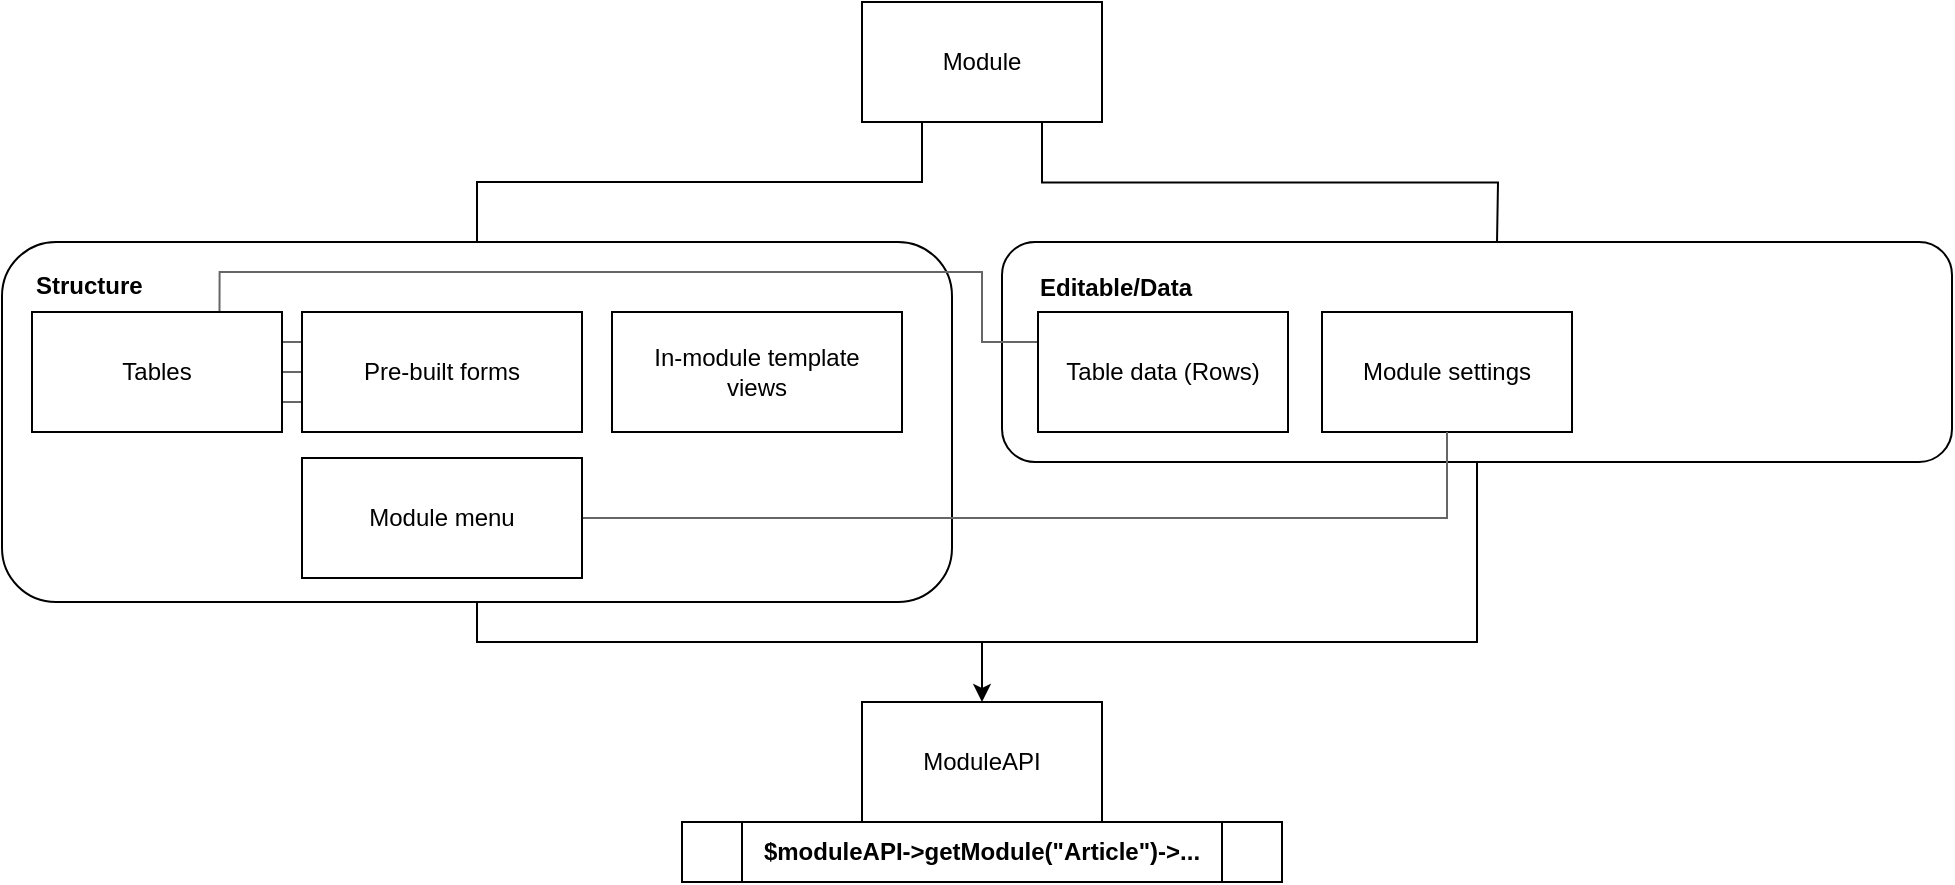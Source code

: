 <mxfile version="22.0.3" type="device">
  <diagram name="Page-1" id="ekCQtS2k-muo0jb5uscP">
    <mxGraphModel dx="2390" dy="1407" grid="1" gridSize="10" guides="1" tooltips="1" connect="1" arrows="1" fold="1" page="1" pageScale="1" pageWidth="40000" pageHeight="40000" math="0" shadow="0">
      <root>
        <mxCell id="0" />
        <mxCell id="1" parent="0" />
        <mxCell id="-hXP8-rpQFcEA_sOL90n-73" style="edgeStyle=orthogonalEdgeStyle;rounded=0;orthogonalLoop=1;jettySize=auto;html=1;exitX=0.5;exitY=1;exitDx=0;exitDy=0;endArrow=none;endFill=0;" edge="1" parent="1" source="-hXP8-rpQFcEA_sOL90n-57">
          <mxGeometry relative="1" as="geometry">
            <mxPoint x="540" y="390" as="targetPoint" />
            <Array as="points">
              <mxPoint x="788" y="380" />
              <mxPoint x="540" y="380" />
            </Array>
          </mxGeometry>
        </mxCell>
        <mxCell id="-hXP8-rpQFcEA_sOL90n-57" value="" style="rounded=1;whiteSpace=wrap;html=1;fillColor=default;" vertex="1" parent="1">
          <mxGeometry x="550" y="180" width="475" height="110" as="geometry" />
        </mxCell>
        <mxCell id="-hXP8-rpQFcEA_sOL90n-72" style="edgeStyle=orthogonalEdgeStyle;rounded=0;orthogonalLoop=1;jettySize=auto;html=1;exitX=0.5;exitY=1;exitDx=0;exitDy=0;entryX=0.5;entryY=0;entryDx=0;entryDy=0;" edge="1" parent="1" source="-hXP8-rpQFcEA_sOL90n-16" target="-hXP8-rpQFcEA_sOL90n-63">
          <mxGeometry relative="1" as="geometry">
            <mxPoint x="540" y="400" as="targetPoint" />
            <Array as="points">
              <mxPoint x="288" y="380" />
              <mxPoint x="540" y="380" />
            </Array>
          </mxGeometry>
        </mxCell>
        <mxCell id="-hXP8-rpQFcEA_sOL90n-16" value="" style="rounded=1;whiteSpace=wrap;html=1;fillColor=default;" vertex="1" parent="1">
          <mxGeometry x="50" y="180" width="475" height="180" as="geometry" />
        </mxCell>
        <mxCell id="-hXP8-rpQFcEA_sOL90n-54" style="edgeStyle=orthogonalEdgeStyle;rounded=0;orthogonalLoop=1;jettySize=auto;html=1;exitX=0.25;exitY=1;exitDx=0;exitDy=0;entryX=0.5;entryY=0;entryDx=0;entryDy=0;endArrow=none;endFill=0;" edge="1" parent="1" source="-hXP8-rpQFcEA_sOL90n-2" target="-hXP8-rpQFcEA_sOL90n-16">
          <mxGeometry relative="1" as="geometry" />
        </mxCell>
        <mxCell id="-hXP8-rpQFcEA_sOL90n-55" style="edgeStyle=orthogonalEdgeStyle;rounded=0;orthogonalLoop=1;jettySize=auto;html=1;exitX=0.75;exitY=1;exitDx=0;exitDy=0;entryX=0.5;entryY=0;entryDx=0;entryDy=0;endArrow=none;endFill=0;" edge="1" parent="1" source="-hXP8-rpQFcEA_sOL90n-2">
          <mxGeometry relative="1" as="geometry">
            <mxPoint x="797.5" y="180.5" as="targetPoint" />
          </mxGeometry>
        </mxCell>
        <mxCell id="-hXP8-rpQFcEA_sOL90n-2" value="Module" style="rounded=0;whiteSpace=wrap;html=1;" vertex="1" parent="1">
          <mxGeometry x="480" y="60" width="120" height="60" as="geometry" />
        </mxCell>
        <mxCell id="-hXP8-rpQFcEA_sOL90n-49" style="edgeStyle=orthogonalEdgeStyle;rounded=0;orthogonalLoop=1;jettySize=auto;html=1;exitX=1;exitY=0.25;exitDx=0;exitDy=0;entryX=0;entryY=0.25;entryDx=0;entryDy=0;fillColor=#f5f5f5;gradientColor=#b3b3b3;strokeColor=#666666;endArrow=none;endFill=0;" edge="1" parent="1" source="-hXP8-rpQFcEA_sOL90n-7" target="-hXP8-rpQFcEA_sOL90n-11">
          <mxGeometry relative="1" as="geometry" />
        </mxCell>
        <mxCell id="-hXP8-rpQFcEA_sOL90n-50" style="edgeStyle=orthogonalEdgeStyle;rounded=0;orthogonalLoop=1;jettySize=auto;html=1;exitX=1;exitY=0.75;exitDx=0;exitDy=0;entryX=0;entryY=0.75;entryDx=0;entryDy=0;endArrow=none;endFill=0;fillColor=#f5f5f5;gradientColor=#b3b3b3;strokeColor=#666666;" edge="1" parent="1" source="-hXP8-rpQFcEA_sOL90n-7" target="-hXP8-rpQFcEA_sOL90n-11">
          <mxGeometry relative="1" as="geometry" />
        </mxCell>
        <mxCell id="-hXP8-rpQFcEA_sOL90n-51" style="edgeStyle=orthogonalEdgeStyle;rounded=0;orthogonalLoop=1;jettySize=auto;html=1;exitX=1;exitY=0.5;exitDx=0;exitDy=0;entryX=0;entryY=0.5;entryDx=0;entryDy=0;fillColor=#f5f5f5;gradientColor=#b3b3b3;strokeColor=#666666;endArrow=none;endFill=0;" edge="1" parent="1" source="-hXP8-rpQFcEA_sOL90n-7" target="-hXP8-rpQFcEA_sOL90n-11">
          <mxGeometry relative="1" as="geometry" />
        </mxCell>
        <mxCell id="-hXP8-rpQFcEA_sOL90n-69" style="edgeStyle=orthogonalEdgeStyle;rounded=0;orthogonalLoop=1;jettySize=auto;html=1;exitX=0.75;exitY=0;exitDx=0;exitDy=0;entryX=0;entryY=0.25;entryDx=0;entryDy=0;strokeColor=#666666;endArrow=none;endFill=0;" edge="1" parent="1" source="-hXP8-rpQFcEA_sOL90n-7" target="-hXP8-rpQFcEA_sOL90n-58">
          <mxGeometry relative="1" as="geometry">
            <Array as="points">
              <mxPoint x="159" y="195" />
              <mxPoint x="540" y="195" />
              <mxPoint x="540" y="230" />
            </Array>
          </mxGeometry>
        </mxCell>
        <mxCell id="-hXP8-rpQFcEA_sOL90n-7" value="Tables" style="rounded=0;whiteSpace=wrap;html=1;" vertex="1" parent="1">
          <mxGeometry x="65" y="215" width="125" height="60" as="geometry" />
        </mxCell>
        <mxCell id="-hXP8-rpQFcEA_sOL90n-11" value="Pre-built forms" style="rounded=0;whiteSpace=wrap;html=1;" vertex="1" parent="1">
          <mxGeometry x="200" y="215" width="140" height="60" as="geometry" />
        </mxCell>
        <mxCell id="-hXP8-rpQFcEA_sOL90n-13" value="Structure" style="rounded=0;whiteSpace=wrap;html=1;strokeColor=none;align=left;fontStyle=1" vertex="1" parent="1">
          <mxGeometry x="65" y="189" width="90" height="25" as="geometry" />
        </mxCell>
        <mxCell id="-hXP8-rpQFcEA_sOL90n-17" value="In-module template &lt;br&gt;views" style="rounded=0;whiteSpace=wrap;html=1;" vertex="1" parent="1">
          <mxGeometry x="355" y="215" width="145" height="60" as="geometry" />
        </mxCell>
        <mxCell id="-hXP8-rpQFcEA_sOL90n-46" value="Editable/Data" style="rounded=0;whiteSpace=wrap;html=1;strokeColor=none;align=left;fontStyle=1" vertex="1" parent="1">
          <mxGeometry x="567" y="190" width="133" height="25" as="geometry" />
        </mxCell>
        <mxCell id="-hXP8-rpQFcEA_sOL90n-58" value="Table data (Rows)" style="rounded=0;whiteSpace=wrap;html=1;" vertex="1" parent="1">
          <mxGeometry x="568" y="215" width="125" height="60" as="geometry" />
        </mxCell>
        <mxCell id="-hXP8-rpQFcEA_sOL90n-59" value="Module settings" style="rounded=0;whiteSpace=wrap;html=1;" vertex="1" parent="1">
          <mxGeometry x="710" y="215" width="125" height="60" as="geometry" />
        </mxCell>
        <mxCell id="-hXP8-rpQFcEA_sOL90n-71" style="edgeStyle=orthogonalEdgeStyle;rounded=0;orthogonalLoop=1;jettySize=auto;html=1;exitX=1;exitY=0.5;exitDx=0;exitDy=0;entryX=0.5;entryY=1;entryDx=0;entryDy=0;endArrow=none;endFill=0;strokeColor=#666666;" edge="1" parent="1" source="-hXP8-rpQFcEA_sOL90n-60" target="-hXP8-rpQFcEA_sOL90n-59">
          <mxGeometry relative="1" as="geometry" />
        </mxCell>
        <mxCell id="-hXP8-rpQFcEA_sOL90n-60" value="Module menu" style="rounded=0;whiteSpace=wrap;html=1;" vertex="1" parent="1">
          <mxGeometry x="200" y="288" width="140" height="60" as="geometry" />
        </mxCell>
        <mxCell id="-hXP8-rpQFcEA_sOL90n-63" value="ModuleAPI" style="rounded=0;whiteSpace=wrap;html=1;" vertex="1" parent="1">
          <mxGeometry x="480" y="410" width="120" height="60" as="geometry" />
        </mxCell>
        <mxCell id="-hXP8-rpQFcEA_sOL90n-68" value="$moduleAPI-&amp;gt;getModule(&quot;Article&quot;)-&amp;gt;..." style="shape=process;whiteSpace=wrap;html=1;backgroundOutline=1;fontStyle=1" vertex="1" parent="1">
          <mxGeometry x="390" y="470" width="300" height="30" as="geometry" />
        </mxCell>
      </root>
    </mxGraphModel>
  </diagram>
</mxfile>
